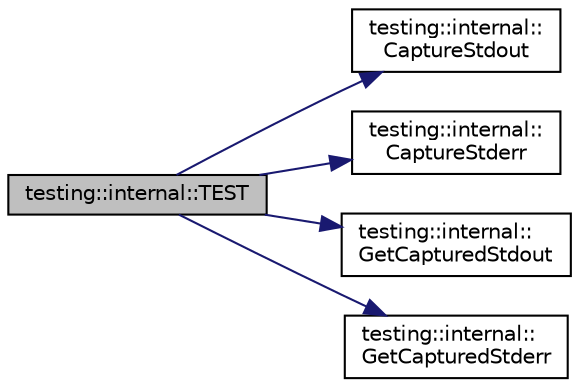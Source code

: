 digraph "testing::internal::TEST"
{
  edge [fontname="Helvetica",fontsize="10",labelfontname="Helvetica",labelfontsize="10"];
  node [fontname="Helvetica",fontsize="10",shape=record];
  rankdir="LR";
  Node3318 [label="testing::internal::TEST",height=0.2,width=0.4,color="black", fillcolor="grey75", style="filled", fontcolor="black"];
  Node3318 -> Node3319 [color="midnightblue",fontsize="10",style="solid",fontname="Helvetica"];
  Node3319 [label="testing::internal::\lCaptureStdout",height=0.2,width=0.4,color="black", fillcolor="white", style="filled",URL="$d0/da7/namespacetesting_1_1internal.html#acba06d4f0343dec407738ba5544af990"];
  Node3318 -> Node3320 [color="midnightblue",fontsize="10",style="solid",fontname="Helvetica"];
  Node3320 [label="testing::internal::\lCaptureStderr",height=0.2,width=0.4,color="black", fillcolor="white", style="filled",URL="$d0/da7/namespacetesting_1_1internal.html#a8ec00d458d0d442bd64af7b5f9c22dda"];
  Node3318 -> Node3321 [color="midnightblue",fontsize="10",style="solid",fontname="Helvetica"];
  Node3321 [label="testing::internal::\lGetCapturedStdout",height=0.2,width=0.4,color="black", fillcolor="white", style="filled",URL="$d0/da7/namespacetesting_1_1internal.html#aed657219a9856a8d249a3230de0c54ce"];
  Node3318 -> Node3322 [color="midnightblue",fontsize="10",style="solid",fontname="Helvetica"];
  Node3322 [label="testing::internal::\lGetCapturedStderr",height=0.2,width=0.4,color="black", fillcolor="white", style="filled",URL="$d0/da7/namespacetesting_1_1internal.html#a374156401da17704099d0c33fa53adfb"];
}
